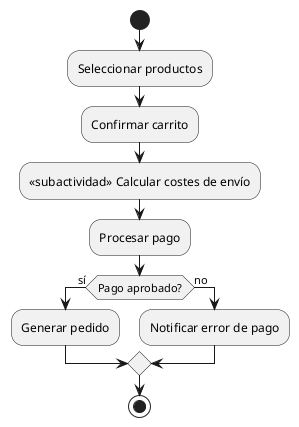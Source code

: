 @startuml
start

:Seleccionar productos;
:Confirmar carrito;

:«subactividad» Calcular costes de envío;

:Procesar pago;

if (Pago aprobado?) then (sí)
  :Generar pedido;
else (no)
  :Notificar error de pago;
endif

stop
@enduml
